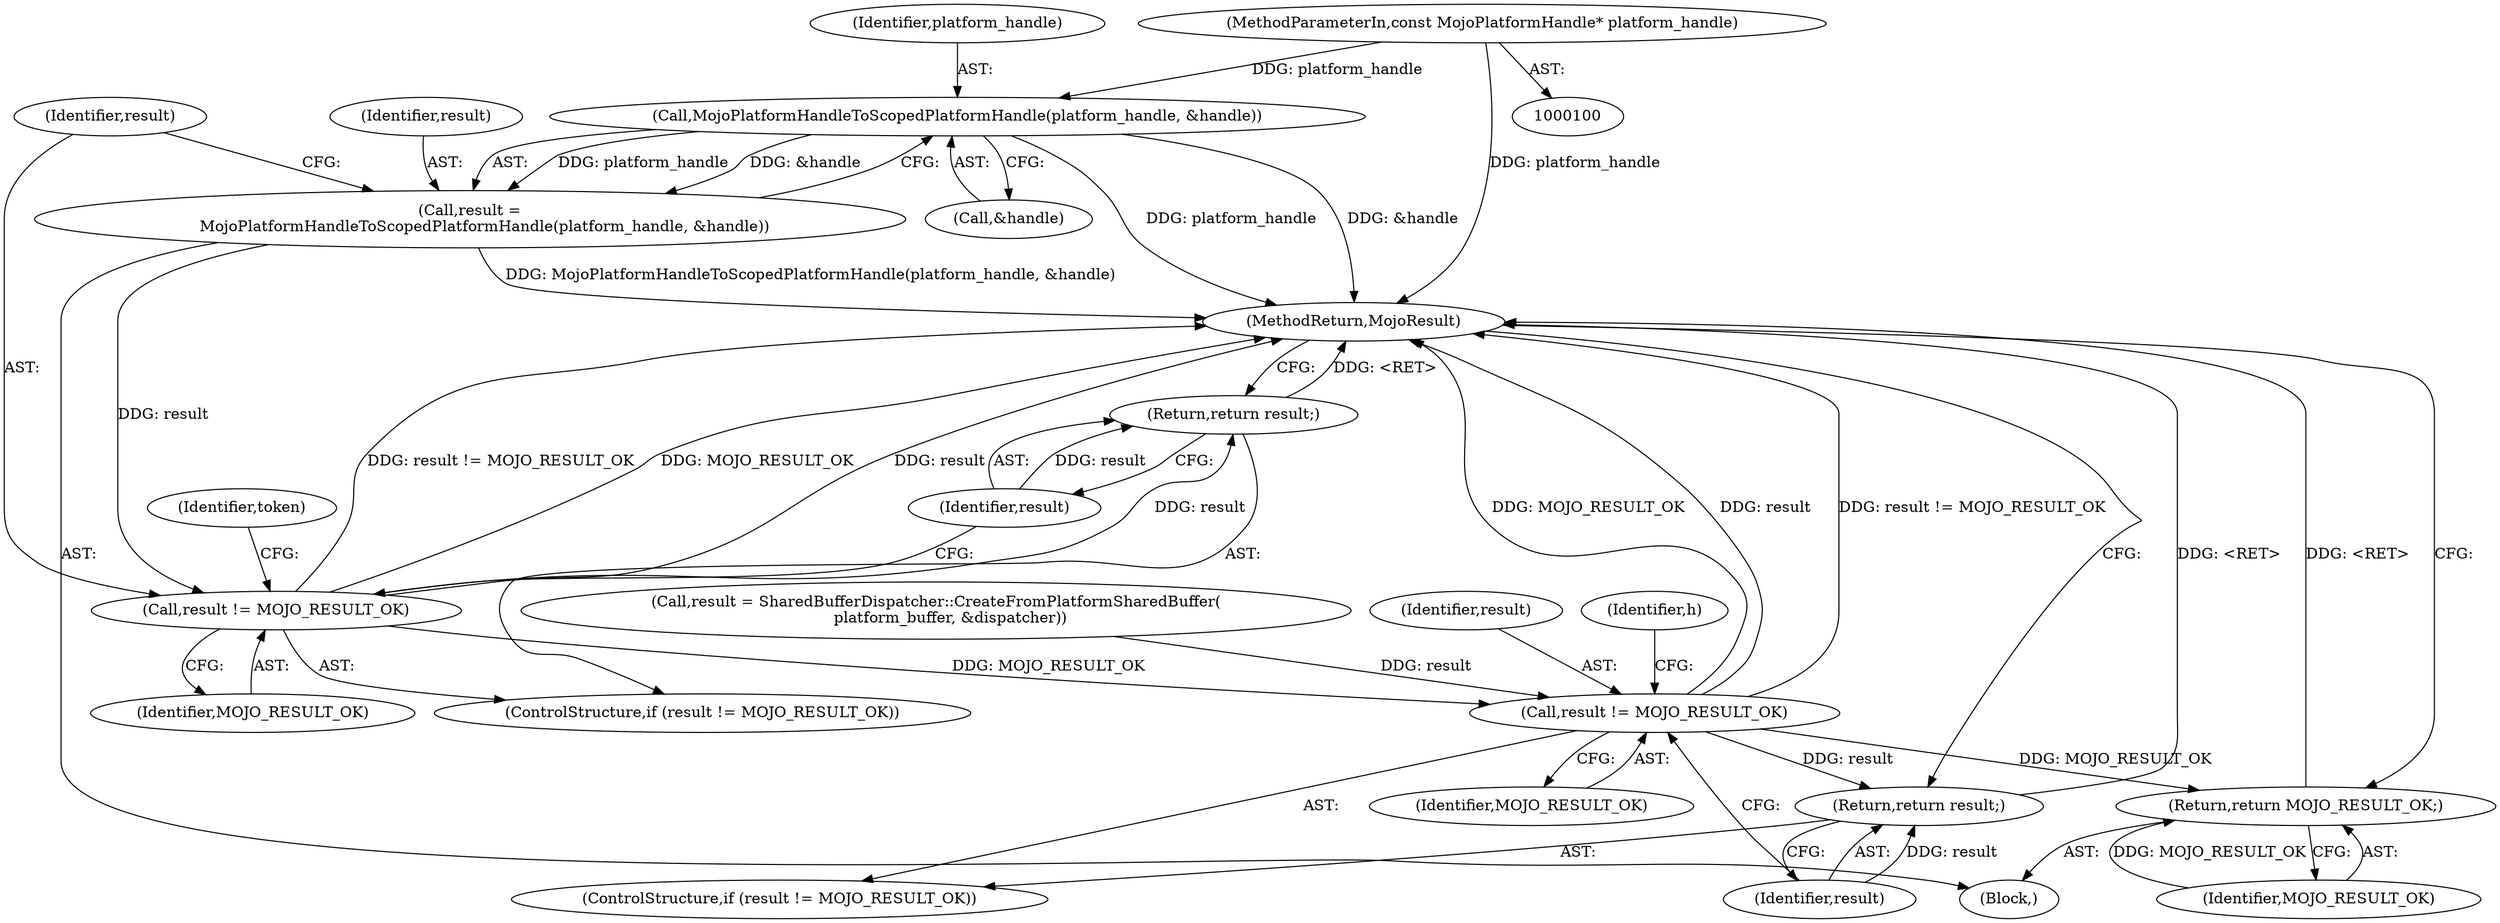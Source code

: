 digraph "0_Chrome_673ce95d481ea9368c4d4d43ac756ba1d6d9e608_32@pointer" {
"1000101" [label="(MethodParameterIn,const MojoPlatformHandle* platform_handle)"];
"1000113" [label="(Call,MojoPlatformHandleToScopedPlatformHandle(platform_handle, &handle))"];
"1000111" [label="(Call,result =\n      MojoPlatformHandleToScopedPlatformHandle(platform_handle, &handle))"];
"1000118" [label="(Call,result != MOJO_RESULT_OK)"];
"1000121" [label="(Return,return result;)"];
"1000161" [label="(Call,result != MOJO_RESULT_OK)"];
"1000164" [label="(Return,return result;)"];
"1000183" [label="(Return,return MOJO_RESULT_OK;)"];
"1000111" [label="(Call,result =\n      MojoPlatformHandleToScopedPlatformHandle(platform_handle, &handle))"];
"1000118" [label="(Call,result != MOJO_RESULT_OK)"];
"1000184" [label="(Identifier,MOJO_RESULT_OK)"];
"1000161" [label="(Call,result != MOJO_RESULT_OK)"];
"1000113" [label="(Call,MojoPlatformHandleToScopedPlatformHandle(platform_handle, &handle))"];
"1000101" [label="(MethodParameterIn,const MojoPlatformHandle* platform_handle)"];
"1000121" [label="(Return,return result;)"];
"1000120" [label="(Identifier,MOJO_RESULT_OK)"];
"1000163" [label="(Identifier,MOJO_RESULT_OK)"];
"1000154" [label="(Call,result = SharedBufferDispatcher::CreateFromPlatformSharedBuffer(\n      platform_buffer, &dispatcher))"];
"1000183" [label="(Return,return MOJO_RESULT_OK;)"];
"1000162" [label="(Identifier,result)"];
"1000114" [label="(Identifier,platform_handle)"];
"1000125" [label="(Identifier,token)"];
"1000119" [label="(Identifier,result)"];
"1000106" [label="(Block,)"];
"1000122" [label="(Identifier,result)"];
"1000117" [label="(ControlStructure,if (result != MOJO_RESULT_OK))"];
"1000112" [label="(Identifier,result)"];
"1000168" [label="(Identifier,h)"];
"1000165" [label="(Identifier,result)"];
"1000185" [label="(MethodReturn,MojoResult)"];
"1000115" [label="(Call,&handle)"];
"1000164" [label="(Return,return result;)"];
"1000160" [label="(ControlStructure,if (result != MOJO_RESULT_OK))"];
"1000101" -> "1000100"  [label="AST: "];
"1000101" -> "1000185"  [label="DDG: platform_handle"];
"1000101" -> "1000113"  [label="DDG: platform_handle"];
"1000113" -> "1000111"  [label="AST: "];
"1000113" -> "1000115"  [label="CFG: "];
"1000114" -> "1000113"  [label="AST: "];
"1000115" -> "1000113"  [label="AST: "];
"1000111" -> "1000113"  [label="CFG: "];
"1000113" -> "1000185"  [label="DDG: platform_handle"];
"1000113" -> "1000185"  [label="DDG: &handle"];
"1000113" -> "1000111"  [label="DDG: platform_handle"];
"1000113" -> "1000111"  [label="DDG: &handle"];
"1000111" -> "1000106"  [label="AST: "];
"1000112" -> "1000111"  [label="AST: "];
"1000119" -> "1000111"  [label="CFG: "];
"1000111" -> "1000185"  [label="DDG: MojoPlatformHandleToScopedPlatformHandle(platform_handle, &handle)"];
"1000111" -> "1000118"  [label="DDG: result"];
"1000118" -> "1000117"  [label="AST: "];
"1000118" -> "1000120"  [label="CFG: "];
"1000119" -> "1000118"  [label="AST: "];
"1000120" -> "1000118"  [label="AST: "];
"1000122" -> "1000118"  [label="CFG: "];
"1000125" -> "1000118"  [label="CFG: "];
"1000118" -> "1000185"  [label="DDG: result != MOJO_RESULT_OK"];
"1000118" -> "1000185"  [label="DDG: result"];
"1000118" -> "1000185"  [label="DDG: MOJO_RESULT_OK"];
"1000118" -> "1000121"  [label="DDG: result"];
"1000118" -> "1000161"  [label="DDG: MOJO_RESULT_OK"];
"1000121" -> "1000117"  [label="AST: "];
"1000121" -> "1000122"  [label="CFG: "];
"1000122" -> "1000121"  [label="AST: "];
"1000185" -> "1000121"  [label="CFG: "];
"1000121" -> "1000185"  [label="DDG: <RET>"];
"1000122" -> "1000121"  [label="DDG: result"];
"1000161" -> "1000160"  [label="AST: "];
"1000161" -> "1000163"  [label="CFG: "];
"1000162" -> "1000161"  [label="AST: "];
"1000163" -> "1000161"  [label="AST: "];
"1000165" -> "1000161"  [label="CFG: "];
"1000168" -> "1000161"  [label="CFG: "];
"1000161" -> "1000185"  [label="DDG: MOJO_RESULT_OK"];
"1000161" -> "1000185"  [label="DDG: result"];
"1000161" -> "1000185"  [label="DDG: result != MOJO_RESULT_OK"];
"1000154" -> "1000161"  [label="DDG: result"];
"1000161" -> "1000164"  [label="DDG: result"];
"1000161" -> "1000183"  [label="DDG: MOJO_RESULT_OK"];
"1000164" -> "1000160"  [label="AST: "];
"1000164" -> "1000165"  [label="CFG: "];
"1000165" -> "1000164"  [label="AST: "];
"1000185" -> "1000164"  [label="CFG: "];
"1000164" -> "1000185"  [label="DDG: <RET>"];
"1000165" -> "1000164"  [label="DDG: result"];
"1000183" -> "1000106"  [label="AST: "];
"1000183" -> "1000184"  [label="CFG: "];
"1000184" -> "1000183"  [label="AST: "];
"1000185" -> "1000183"  [label="CFG: "];
"1000183" -> "1000185"  [label="DDG: <RET>"];
"1000184" -> "1000183"  [label="DDG: MOJO_RESULT_OK"];
}
